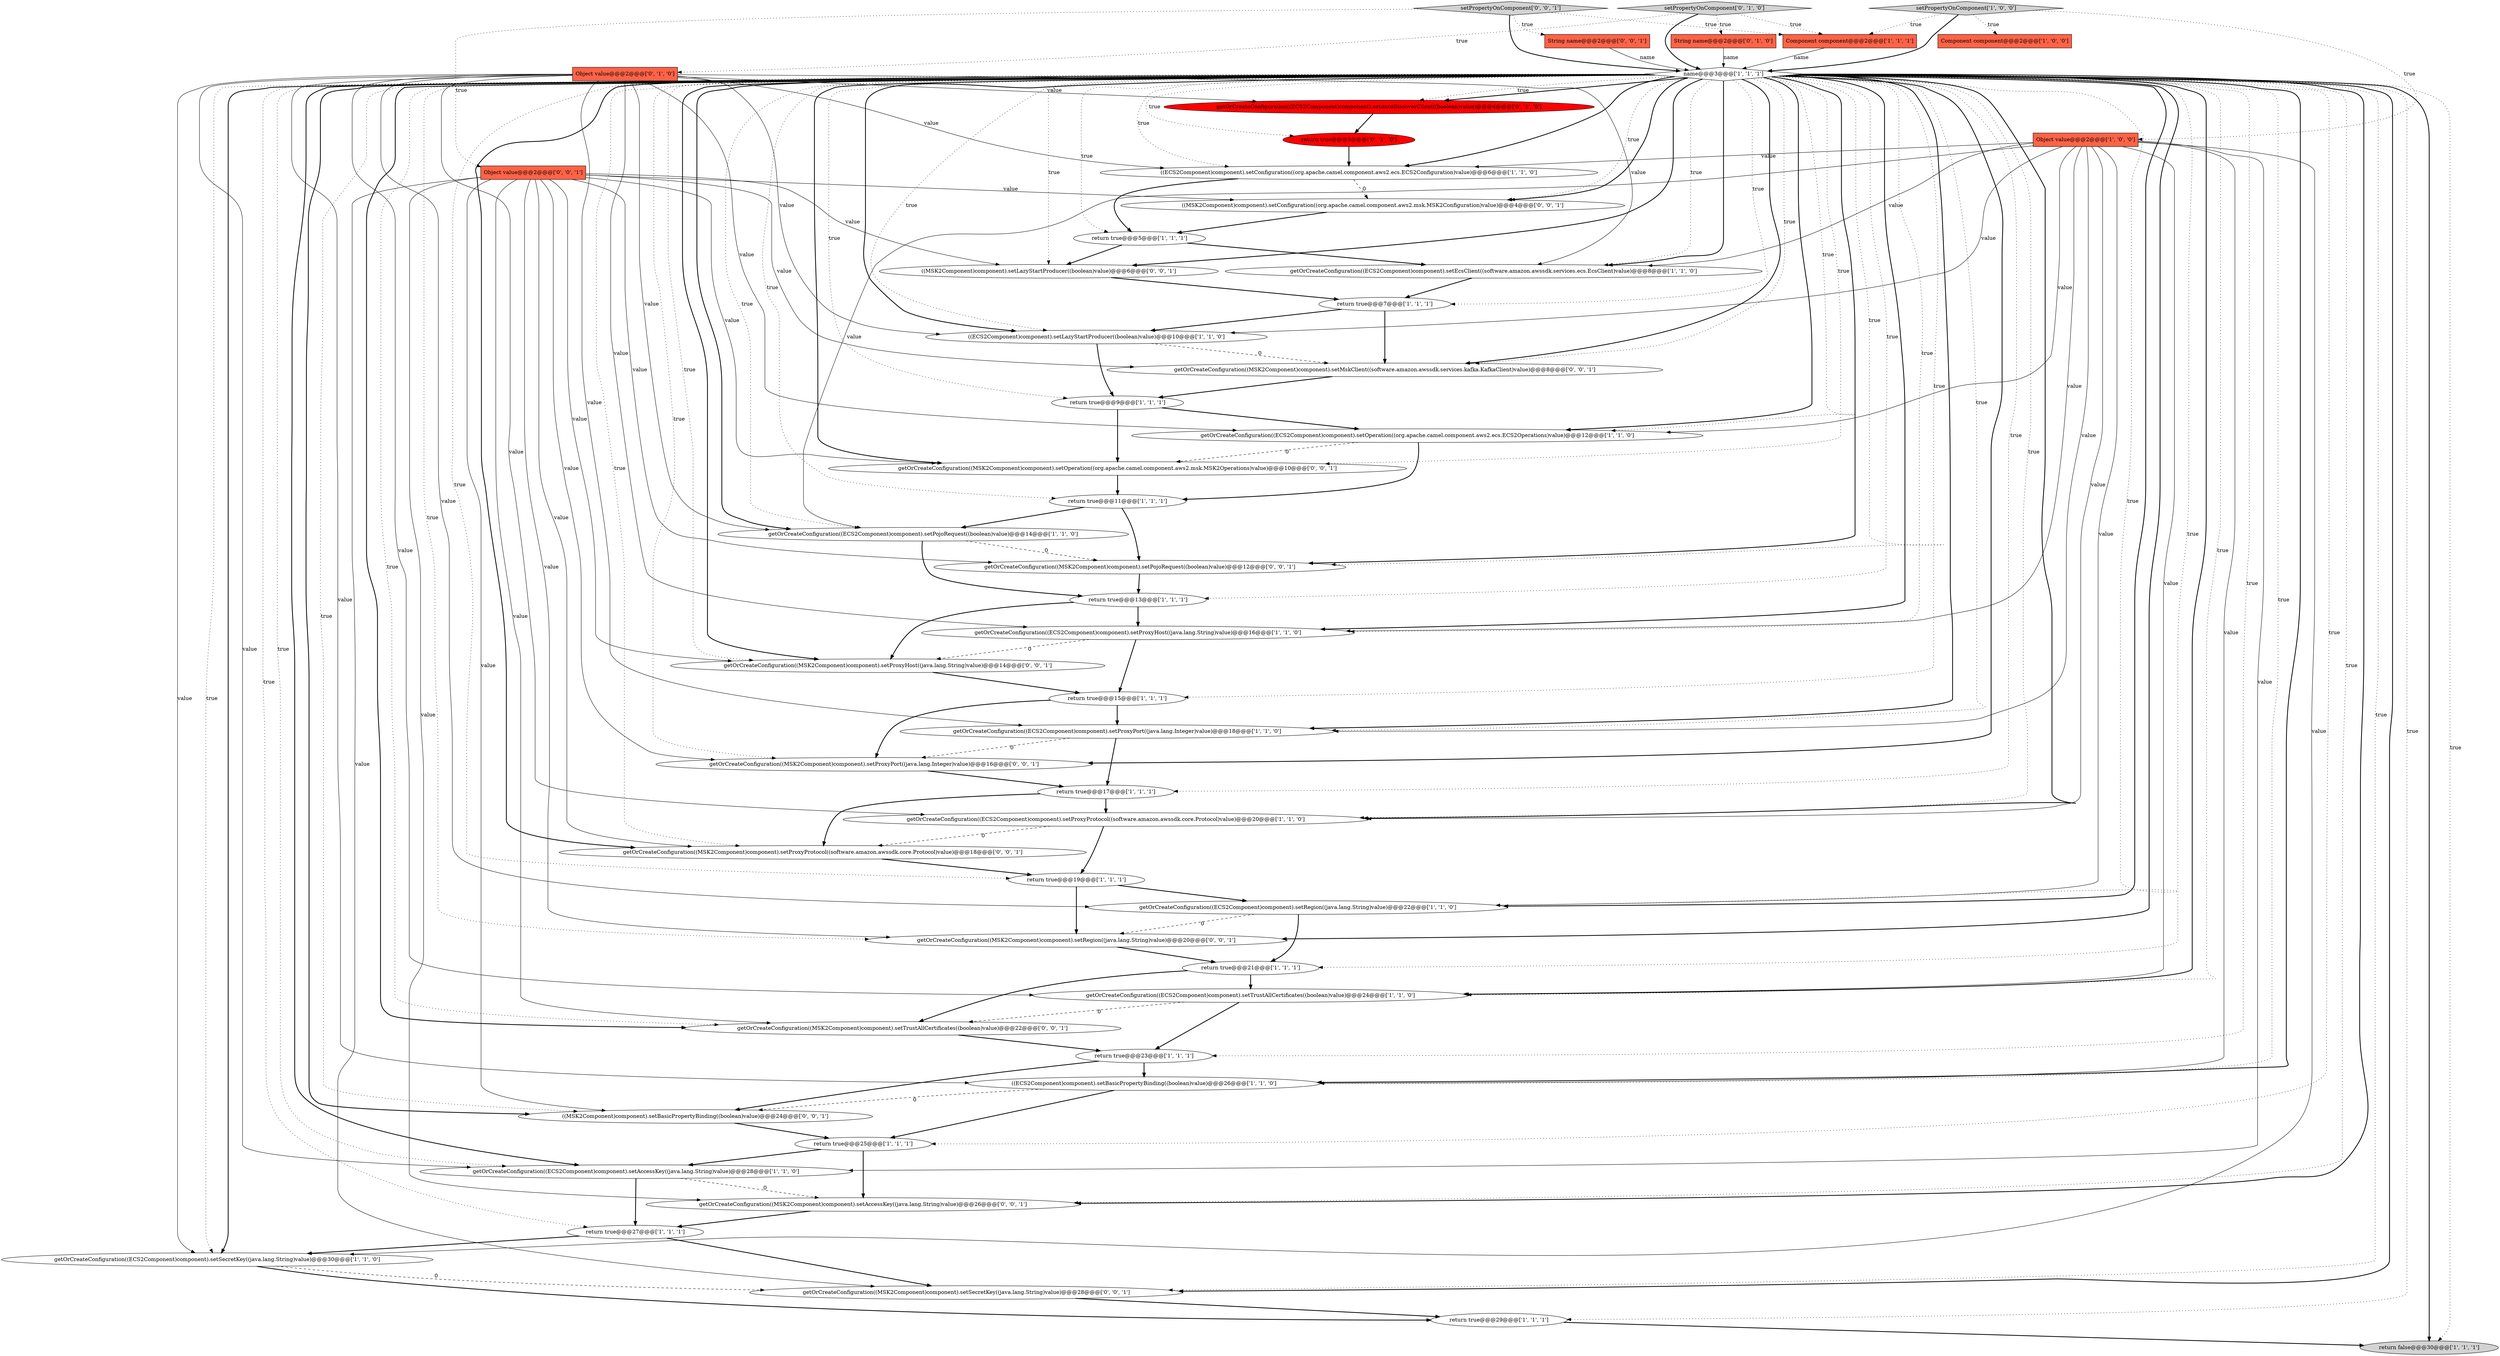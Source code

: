 digraph {
27 [style = filled, label = "return false@@@30@@@['1', '1', '1']", fillcolor = lightgray, shape = ellipse image = "AAA0AAABBB1BBB"];
19 [style = filled, label = "return true@@@7@@@['1', '1', '1']", fillcolor = white, shape = ellipse image = "AAA0AAABBB1BBB"];
45 [style = filled, label = "getOrCreateConfiguration((MSK2Component)component).setPojoRequest((boolean)value)@@@12@@@['0', '0', '1']", fillcolor = white, shape = ellipse image = "AAA0AAABBB3BBB"];
2 [style = filled, label = "return true@@@27@@@['1', '1', '1']", fillcolor = white, shape = ellipse image = "AAA0AAABBB1BBB"];
30 [style = filled, label = "getOrCreateConfiguration((ECS2Component)component).setPojoRequest((boolean)value)@@@14@@@['1', '1', '0']", fillcolor = white, shape = ellipse image = "AAA0AAABBB1BBB"];
18 [style = filled, label = "return true@@@5@@@['1', '1', '1']", fillcolor = white, shape = ellipse image = "AAA0AAABBB1BBB"];
8 [style = filled, label = "Component component@@@2@@@['1', '0', '0']", fillcolor = tomato, shape = box image = "AAA0AAABBB1BBB"];
28 [style = filled, label = "return true@@@15@@@['1', '1', '1']", fillcolor = white, shape = ellipse image = "AAA0AAABBB1BBB"];
22 [style = filled, label = "return true@@@11@@@['1', '1', '1']", fillcolor = white, shape = ellipse image = "AAA0AAABBB1BBB"];
6 [style = filled, label = "getOrCreateConfiguration((ECS2Component)component).setOperation((org.apache.camel.component.aws2.ecs.ECS2Operations)value)@@@12@@@['1', '1', '0']", fillcolor = white, shape = ellipse image = "AAA0AAABBB1BBB"];
50 [style = filled, label = "getOrCreateConfiguration((MSK2Component)component).setTrustAllCertificates((boolean)value)@@@22@@@['0', '0', '1']", fillcolor = white, shape = ellipse image = "AAA0AAABBB3BBB"];
39 [style = filled, label = "getOrCreateConfiguration((MSK2Component)component).setProxyProtocol((software.amazon.awssdk.core.Protocol)value)@@@18@@@['0', '0', '1']", fillcolor = white, shape = ellipse image = "AAA0AAABBB3BBB"];
48 [style = filled, label = "getOrCreateConfiguration((MSK2Component)component).setSecretKey((java.lang.String)value)@@@28@@@['0', '0', '1']", fillcolor = white, shape = ellipse image = "AAA0AAABBB3BBB"];
1 [style = filled, label = "return true@@@21@@@['1', '1', '1']", fillcolor = white, shape = ellipse image = "AAA0AAABBB1BBB"];
46 [style = filled, label = "setPropertyOnComponent['0', '0', '1']", fillcolor = lightgray, shape = diamond image = "AAA0AAABBB3BBB"];
44 [style = filled, label = "getOrCreateConfiguration((MSK2Component)component).setAccessKey((java.lang.String)value)@@@26@@@['0', '0', '1']", fillcolor = white, shape = ellipse image = "AAA0AAABBB3BBB"];
20 [style = filled, label = "return true@@@23@@@['1', '1', '1']", fillcolor = white, shape = ellipse image = "AAA0AAABBB1BBB"];
24 [style = filled, label = "((ECS2Component)component).setBasicPropertyBinding((boolean)value)@@@26@@@['1', '1', '0']", fillcolor = white, shape = ellipse image = "AAA0AAABBB1BBB"];
12 [style = filled, label = "setPropertyOnComponent['1', '0', '0']", fillcolor = lightgray, shape = diamond image = "AAA0AAABBB1BBB"];
21 [style = filled, label = "return true@@@9@@@['1', '1', '1']", fillcolor = white, shape = ellipse image = "AAA0AAABBB1BBB"];
37 [style = filled, label = "Object value@@@2@@@['0', '0', '1']", fillcolor = tomato, shape = box image = "AAA0AAABBB3BBB"];
49 [style = filled, label = "getOrCreateConfiguration((MSK2Component)component).setProxyPort((java.lang.Integer)value)@@@16@@@['0', '0', '1']", fillcolor = white, shape = ellipse image = "AAA0AAABBB3BBB"];
16 [style = filled, label = "name@@@3@@@['1', '1', '1']", fillcolor = white, shape = diamond image = "AAA0AAABBB1BBB"];
47 [style = filled, label = "((MSK2Component)component).setLazyStartProducer((boolean)value)@@@6@@@['0', '0', '1']", fillcolor = white, shape = ellipse image = "AAA0AAABBB3BBB"];
31 [style = filled, label = "getOrCreateConfiguration((ECS2Component)component).setProxyPort((java.lang.Integer)value)@@@18@@@['1', '1', '0']", fillcolor = white, shape = ellipse image = "AAA0AAABBB1BBB"];
5 [style = filled, label = "return true@@@13@@@['1', '1', '1']", fillcolor = white, shape = ellipse image = "AAA0AAABBB1BBB"];
35 [style = filled, label = "return true@@@5@@@['0', '1', '0']", fillcolor = red, shape = ellipse image = "AAA1AAABBB2BBB"];
26 [style = filled, label = "getOrCreateConfiguration((ECS2Component)component).setRegion((java.lang.String)value)@@@22@@@['1', '1', '0']", fillcolor = white, shape = ellipse image = "AAA0AAABBB1BBB"];
41 [style = filled, label = "((MSK2Component)component).setBasicPropertyBinding((boolean)value)@@@24@@@['0', '0', '1']", fillcolor = white, shape = ellipse image = "AAA0AAABBB3BBB"];
14 [style = filled, label = "((ECS2Component)component).setConfiguration((org.apache.camel.component.aws2.ecs.ECS2Configuration)value)@@@6@@@['1', '1', '0']", fillcolor = white, shape = ellipse image = "AAA0AAABBB1BBB"];
17 [style = filled, label = "getOrCreateConfiguration((ECS2Component)component).setProxyProtocol((software.amazon.awssdk.core.Protocol)value)@@@20@@@['1', '1', '0']", fillcolor = white, shape = ellipse image = "AAA0AAABBB1BBB"];
52 [style = filled, label = "getOrCreateConfiguration((MSK2Component)component).setRegion((java.lang.String)value)@@@20@@@['0', '0', '1']", fillcolor = white, shape = ellipse image = "AAA0AAABBB3BBB"];
34 [style = filled, label = "setPropertyOnComponent['0', '1', '0']", fillcolor = lightgray, shape = diamond image = "AAA0AAABBB2BBB"];
15 [style = filled, label = "return true@@@29@@@['1', '1', '1']", fillcolor = white, shape = ellipse image = "AAA0AAABBB1BBB"];
3 [style = filled, label = "Object value@@@2@@@['1', '0', '0']", fillcolor = tomato, shape = box image = "AAA0AAABBB1BBB"];
13 [style = filled, label = "getOrCreateConfiguration((ECS2Component)component).setProxyHost((java.lang.String)value)@@@16@@@['1', '1', '0']", fillcolor = white, shape = ellipse image = "AAA0AAABBB1BBB"];
32 [style = filled, label = "String name@@@2@@@['0', '1', '0']", fillcolor = tomato, shape = box image = "AAA0AAABBB2BBB"];
51 [style = filled, label = "getOrCreateConfiguration((MSK2Component)component).setMskClient((software.amazon.awssdk.services.kafka.KafkaClient)value)@@@8@@@['0', '0', '1']", fillcolor = white, shape = ellipse image = "AAA0AAABBB3BBB"];
9 [style = filled, label = "Component component@@@2@@@['1', '1', '1']", fillcolor = tomato, shape = box image = "AAA0AAABBB1BBB"];
4 [style = filled, label = "getOrCreateConfiguration((ECS2Component)component).setEcsClient((software.amazon.awssdk.services.ecs.EcsClient)value)@@@8@@@['1', '1', '0']", fillcolor = white, shape = ellipse image = "AAA0AAABBB1BBB"];
38 [style = filled, label = "getOrCreateConfiguration((MSK2Component)component).setProxyHost((java.lang.String)value)@@@14@@@['0', '0', '1']", fillcolor = white, shape = ellipse image = "AAA0AAABBB3BBB"];
43 [style = filled, label = "getOrCreateConfiguration((MSK2Component)component).setOperation((org.apache.camel.component.aws2.msk.MSK2Operations)value)@@@10@@@['0', '0', '1']", fillcolor = white, shape = ellipse image = "AAA0AAABBB3BBB"];
25 [style = filled, label = "getOrCreateConfiguration((ECS2Component)component).setSecretKey((java.lang.String)value)@@@30@@@['1', '1', '0']", fillcolor = white, shape = ellipse image = "AAA0AAABBB1BBB"];
7 [style = filled, label = "return true@@@25@@@['1', '1', '1']", fillcolor = white, shape = ellipse image = "AAA0AAABBB1BBB"];
29 [style = filled, label = "return true@@@19@@@['1', '1', '1']", fillcolor = white, shape = ellipse image = "AAA0AAABBB1BBB"];
0 [style = filled, label = "return true@@@17@@@['1', '1', '1']", fillcolor = white, shape = ellipse image = "AAA0AAABBB1BBB"];
10 [style = filled, label = "getOrCreateConfiguration((ECS2Component)component).setAccessKey((java.lang.String)value)@@@28@@@['1', '1', '0']", fillcolor = white, shape = ellipse image = "AAA0AAABBB1BBB"];
23 [style = filled, label = "getOrCreateConfiguration((ECS2Component)component).setTrustAllCertificates((boolean)value)@@@24@@@['1', '1', '0']", fillcolor = white, shape = ellipse image = "AAA0AAABBB1BBB"];
33 [style = filled, label = "Object value@@@2@@@['0', '1', '0']", fillcolor = tomato, shape = box image = "AAA0AAABBB2BBB"];
11 [style = filled, label = "((ECS2Component)component).setLazyStartProducer((boolean)value)@@@10@@@['1', '1', '0']", fillcolor = white, shape = ellipse image = "AAA0AAABBB1BBB"];
36 [style = filled, label = "getOrCreateConfiguration((ECS2Component)component).setAutoDiscoverClient((boolean)value)@@@4@@@['0', '1', '0']", fillcolor = red, shape = ellipse image = "AAA1AAABBB2BBB"];
42 [style = filled, label = "String name@@@2@@@['0', '0', '1']", fillcolor = tomato, shape = box image = "AAA0AAABBB3BBB"];
40 [style = filled, label = "((MSK2Component)component).setConfiguration((org.apache.camel.component.aws2.msk.MSK2Configuration)value)@@@4@@@['0', '0', '1']", fillcolor = white, shape = ellipse image = "AAA0AAABBB3BBB"];
52->1 [style = bold, label=""];
16->51 [style = bold, label=""];
3->4 [style = solid, label="value"];
3->10 [style = solid, label="value"];
46->37 [style = dotted, label="true"];
16->52 [style = bold, label=""];
16->13 [style = dotted, label="true"];
3->14 [style = solid, label="value"];
6->22 [style = bold, label=""];
12->8 [style = dotted, label="true"];
21->43 [style = bold, label=""];
16->17 [style = dotted, label="true"];
25->48 [style = dashed, label="0"];
16->20 [style = dotted, label="true"];
19->11 [style = bold, label=""];
34->9 [style = dotted, label="true"];
33->13 [style = solid, label="value"];
37->38 [style = solid, label="value"];
49->0 [style = bold, label=""];
5->38 [style = bold, label=""];
16->10 [style = dotted, label="true"];
22->30 [style = bold, label=""];
33->14 [style = solid, label="value"];
1->23 [style = bold, label=""];
16->41 [style = bold, label=""];
16->7 [style = dotted, label="true"];
16->39 [style = dotted, label="true"];
32->16 [style = solid, label="name"];
37->48 [style = solid, label="value"];
16->49 [style = bold, label=""];
16->5 [style = dotted, label="true"];
16->43 [style = bold, label=""];
25->15 [style = bold, label=""];
16->14 [style = bold, label=""];
33->11 [style = solid, label="value"];
33->17 [style = solid, label="value"];
16->38 [style = dotted, label="true"];
23->50 [style = dashed, label="0"];
16->47 [style = dotted, label="true"];
2->25 [style = bold, label=""];
16->41 [style = dotted, label="true"];
16->40 [style = dotted, label="true"];
39->29 [style = bold, label=""];
44->2 [style = bold, label=""];
12->3 [style = dotted, label="true"];
16->43 [style = dotted, label="true"];
16->40 [style = bold, label=""];
24->41 [style = dashed, label="0"];
1->50 [style = bold, label=""];
38->28 [style = bold, label=""];
16->45 [style = bold, label=""];
0->17 [style = bold, label=""];
16->6 [style = bold, label=""];
26->1 [style = bold, label=""];
37->41 [style = solid, label="value"];
51->21 [style = bold, label=""];
4->19 [style = bold, label=""];
16->26 [style = bold, label=""];
16->52 [style = dotted, label="true"];
33->10 [style = solid, label="value"];
16->44 [style = dotted, label="true"];
16->17 [style = bold, label=""];
37->50 [style = solid, label="value"];
3->31 [style = solid, label="value"];
16->4 [style = dotted, label="true"];
3->23 [style = solid, label="value"];
29->52 [style = bold, label=""];
37->51 [style = solid, label="value"];
29->26 [style = bold, label=""];
37->49 [style = solid, label="value"];
30->45 [style = dashed, label="0"];
20->41 [style = bold, label=""];
42->16 [style = solid, label="name"];
18->4 [style = bold, label=""];
3->25 [style = solid, label="value"];
37->40 [style = solid, label="value"];
16->1 [style = dotted, label="true"];
3->6 [style = solid, label="value"];
33->36 [style = solid, label="value"];
43->22 [style = bold, label=""];
16->14 [style = dotted, label="true"];
33->6 [style = solid, label="value"];
16->21 [style = dotted, label="true"];
33->4 [style = solid, label="value"];
16->49 [style = dotted, label="true"];
14->18 [style = bold, label=""];
10->2 [style = bold, label=""];
16->39 [style = bold, label=""];
36->35 [style = bold, label=""];
33->31 [style = solid, label="value"];
16->25 [style = dotted, label="true"];
24->7 [style = bold, label=""];
16->11 [style = dotted, label="true"];
31->49 [style = dashed, label="0"];
14->40 [style = dashed, label="0"];
7->44 [style = bold, label=""];
16->24 [style = dotted, label="true"];
0->39 [style = bold, label=""];
11->51 [style = dashed, label="0"];
16->18 [style = dotted, label="true"];
2->48 [style = bold, label=""];
17->39 [style = dashed, label="0"];
16->36 [style = bold, label=""];
16->13 [style = bold, label=""];
23->20 [style = bold, label=""];
46->16 [style = bold, label=""];
16->27 [style = bold, label=""];
22->45 [style = bold, label=""];
18->47 [style = bold, label=""];
37->45 [style = solid, label="value"];
16->35 [style = dotted, label="true"];
37->39 [style = solid, label="value"];
31->0 [style = bold, label=""];
16->48 [style = dotted, label="true"];
16->24 [style = bold, label=""];
11->21 [style = bold, label=""];
28->31 [style = bold, label=""];
28->49 [style = bold, label=""];
16->36 [style = dotted, label="true"];
3->30 [style = solid, label="value"];
13->38 [style = dashed, label="0"];
16->23 [style = bold, label=""];
16->51 [style = dotted, label="true"];
35->14 [style = bold, label=""];
16->50 [style = bold, label=""];
3->24 [style = solid, label="value"];
33->26 [style = solid, label="value"];
30->5 [style = bold, label=""];
16->44 [style = bold, label=""];
16->31 [style = bold, label=""];
5->13 [style = bold, label=""];
16->30 [style = bold, label=""];
34->16 [style = bold, label=""];
34->33 [style = dotted, label="true"];
16->48 [style = bold, label=""];
16->27 [style = dotted, label="true"];
3->17 [style = solid, label="value"];
16->4 [style = bold, label=""];
19->51 [style = bold, label=""];
16->31 [style = dotted, label="true"];
16->29 [style = dotted, label="true"];
3->11 [style = solid, label="value"];
16->15 [style = dotted, label="true"];
34->32 [style = dotted, label="true"];
16->19 [style = dotted, label="true"];
33->25 [style = solid, label="value"];
16->2 [style = dotted, label="true"];
16->11 [style = bold, label=""];
16->38 [style = bold, label=""];
41->7 [style = bold, label=""];
16->50 [style = dotted, label="true"];
21->6 [style = bold, label=""];
16->10 [style = bold, label=""];
7->10 [style = bold, label=""];
9->16 [style = solid, label="name"];
16->47 [style = bold, label=""];
6->43 [style = dashed, label="0"];
16->30 [style = dotted, label="true"];
50->20 [style = bold, label=""];
10->44 [style = dashed, label="0"];
16->25 [style = bold, label=""];
40->18 [style = bold, label=""];
12->16 [style = bold, label=""];
16->22 [style = dotted, label="true"];
16->23 [style = dotted, label="true"];
46->9 [style = dotted, label="true"];
37->52 [style = solid, label="value"];
16->45 [style = dotted, label="true"];
16->26 [style = dotted, label="true"];
37->44 [style = solid, label="value"];
37->47 [style = solid, label="value"];
16->0 [style = dotted, label="true"];
3->26 [style = solid, label="value"];
33->23 [style = solid, label="value"];
47->19 [style = bold, label=""];
33->30 [style = solid, label="value"];
37->43 [style = solid, label="value"];
48->15 [style = bold, label=""];
46->42 [style = dotted, label="true"];
26->52 [style = dashed, label="0"];
16->28 [style = dotted, label="true"];
20->24 [style = bold, label=""];
17->29 [style = bold, label=""];
15->27 [style = bold, label=""];
3->13 [style = solid, label="value"];
16->6 [style = dotted, label="true"];
13->28 [style = bold, label=""];
12->9 [style = dotted, label="true"];
45->5 [style = bold, label=""];
33->24 [style = solid, label="value"];
}
